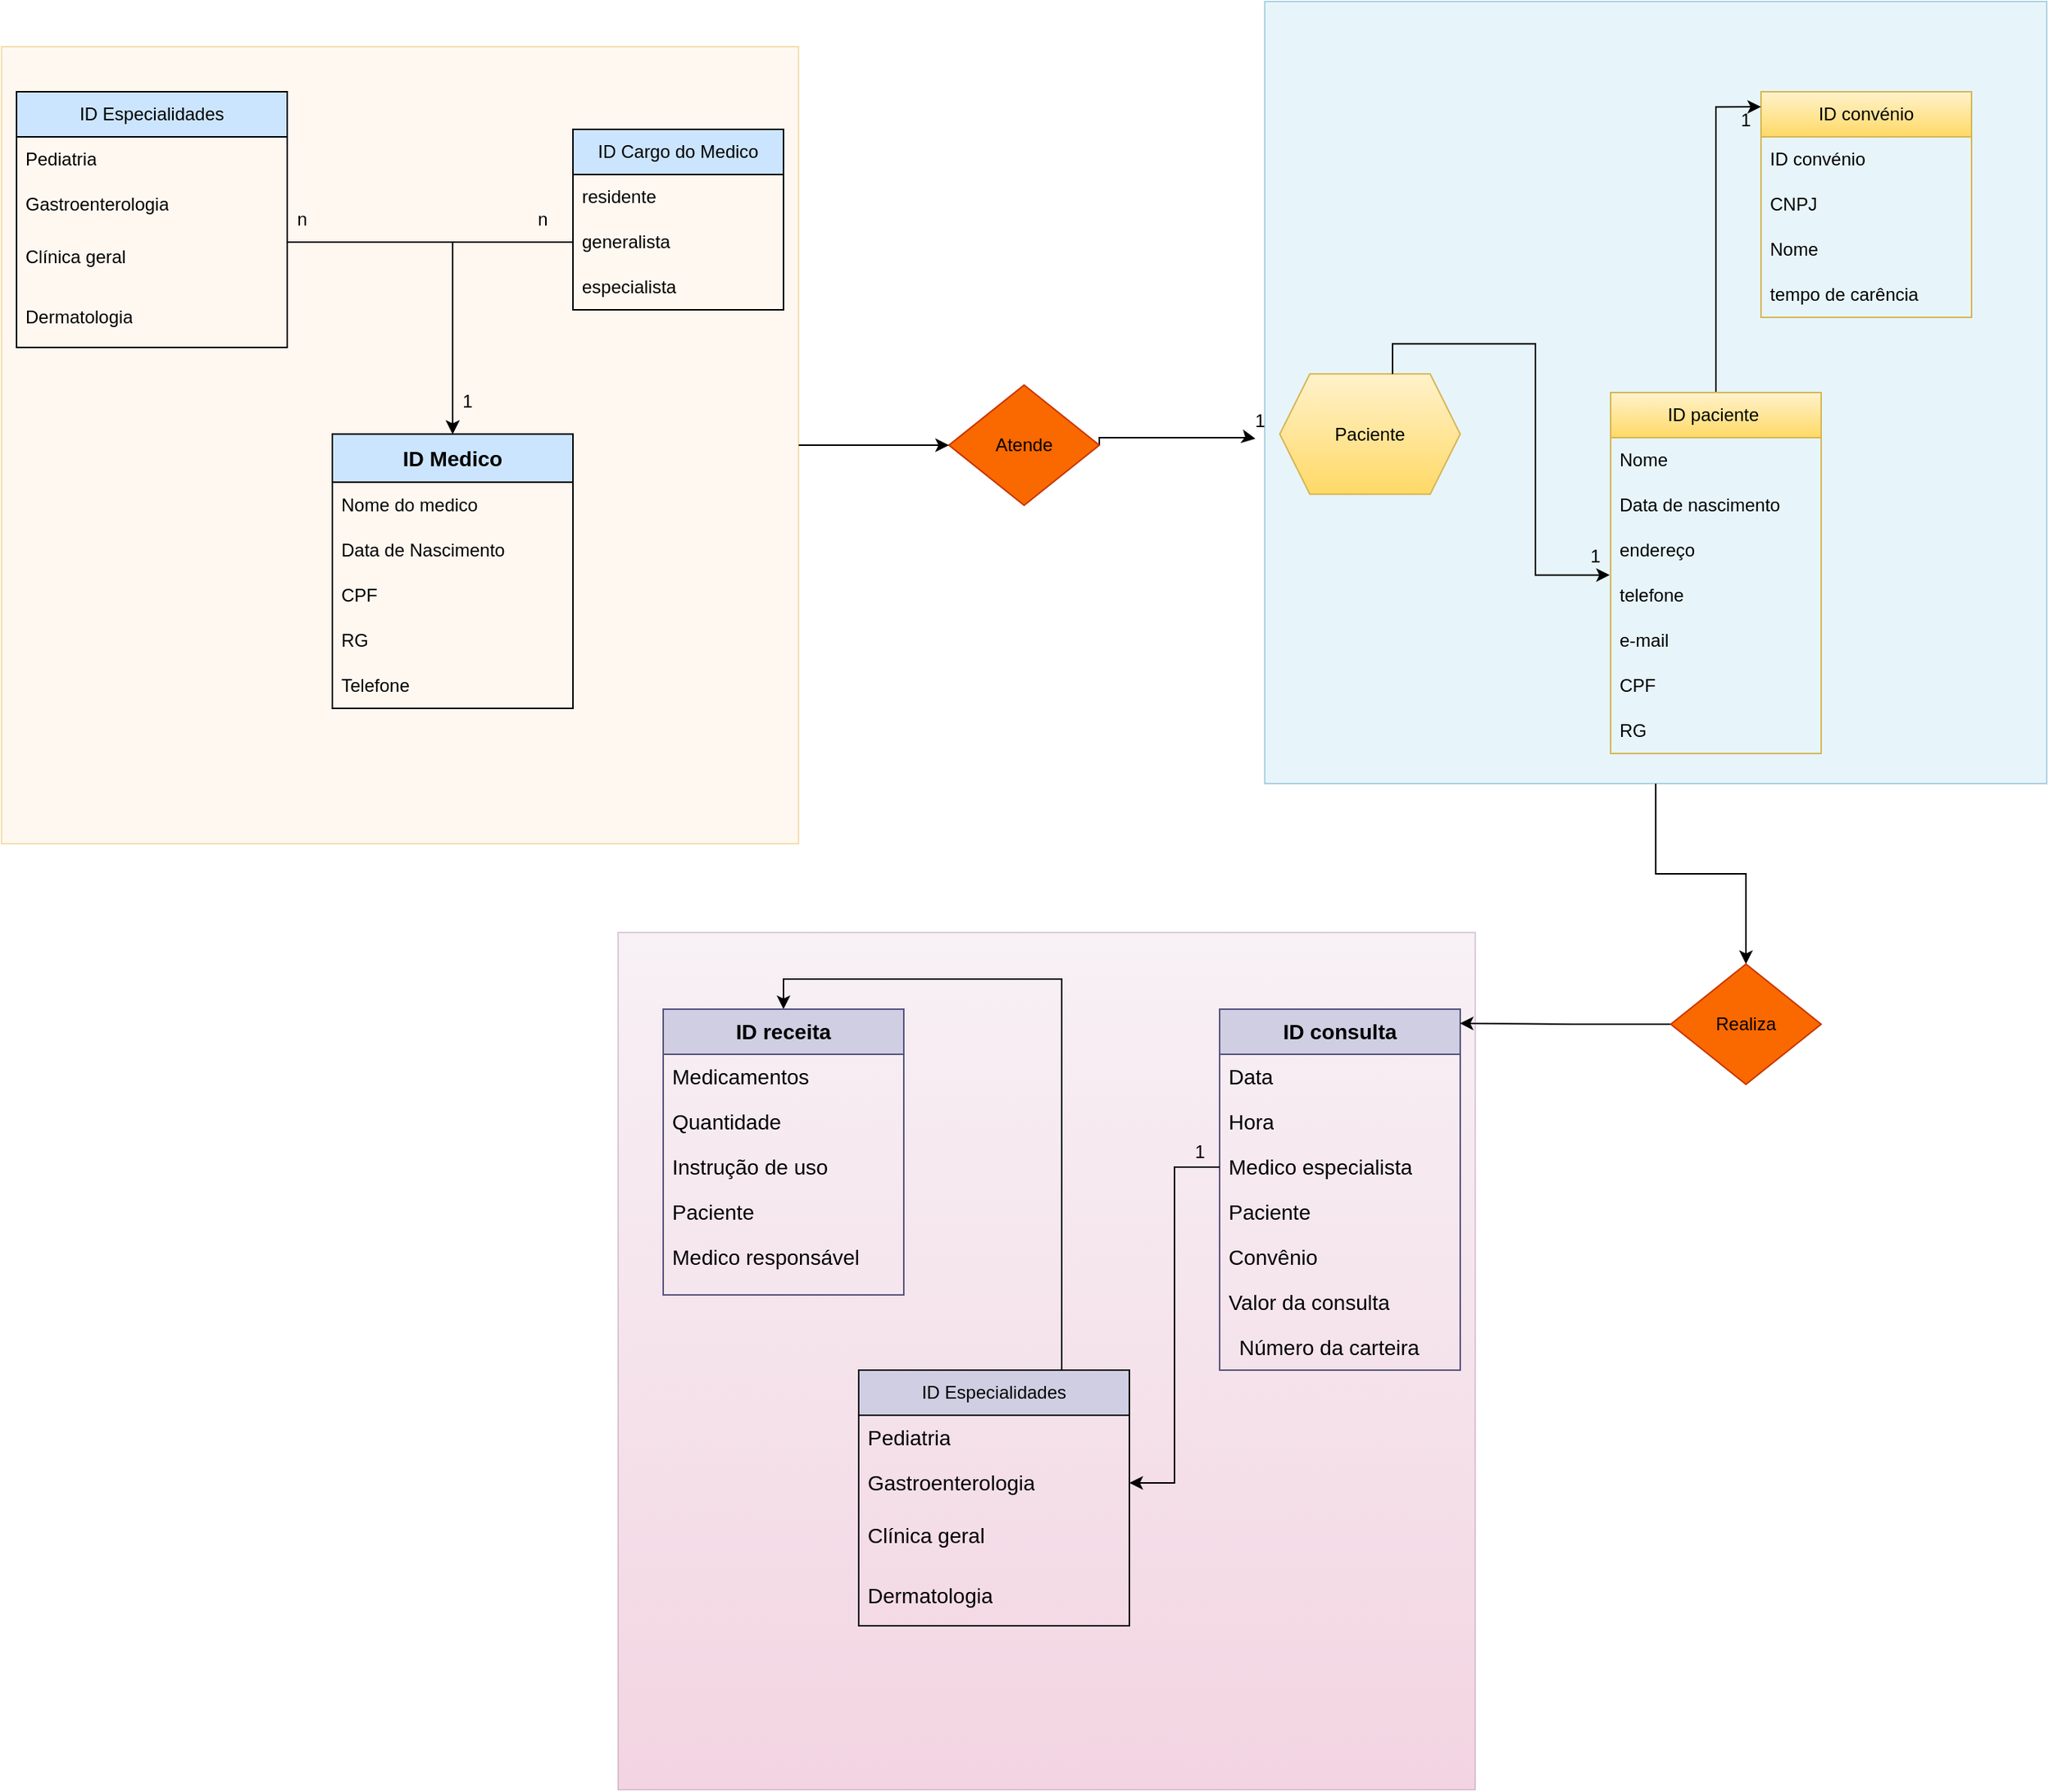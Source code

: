 <mxfile version="21.4.0" type="device">
  <diagram id="C5RBs43oDa-KdzZeNtuy" name="Page-1">
    <mxGraphModel dx="2731" dy="2273" grid="1" gridSize="10" guides="1" tooltips="1" connect="1" arrows="1" fold="1" page="1" pageScale="1" pageWidth="827" pageHeight="1169" math="0" shadow="0">
      <root>
        <mxCell id="WIyWlLk6GJQsqaUBKTNV-0" />
        <mxCell id="WIyWlLk6GJQsqaUBKTNV-1" parent="WIyWlLk6GJQsqaUBKTNV-0" />
        <mxCell id="MtNKoR--CK0qvK1nkhEk-106" style="edgeStyle=orthogonalEdgeStyle;rounded=0;orthogonalLoop=1;jettySize=auto;html=1;exitX=1;exitY=0.5;exitDx=0;exitDy=0;entryX=-0.012;entryY=0.559;entryDx=0;entryDy=0;entryPerimeter=0;" parent="WIyWlLk6GJQsqaUBKTNV-1" source="MtNKoR--CK0qvK1nkhEk-14" edge="1" target="MtNKoR--CK0qvK1nkhEk-103">
          <mxGeometry relative="1" as="geometry">
            <mxPoint x="840" y="260" as="targetPoint" />
            <Array as="points">
              <mxPoint x="740" y="270" />
              <mxPoint x="840" y="270" />
            </Array>
          </mxGeometry>
        </mxCell>
        <mxCell id="MtNKoR--CK0qvK1nkhEk-14" value="Atende" style="rhombus;whiteSpace=wrap;html=1;rotation=0;labelBackgroundColor=none;fillColor=#fa6800;fontColor=#000000;strokeColor=#C73500;" parent="WIyWlLk6GJQsqaUBKTNV-1" vertex="1">
          <mxGeometry x="640" y="235" width="100" height="80" as="geometry" />
        </mxCell>
        <mxCell id="MtNKoR--CK0qvK1nkhEk-17" style="edgeStyle=orthogonalEdgeStyle;rounded=0;orthogonalLoop=1;jettySize=auto;html=1;exitX=1;exitY=0.5;exitDx=0;exitDy=0;entryX=0;entryY=0.5;entryDx=0;entryDy=0;labelBackgroundColor=none;fontColor=default;" parent="WIyWlLk6GJQsqaUBKTNV-1" source="MtNKoR--CK0qvK1nkhEk-16" target="MtNKoR--CK0qvK1nkhEk-14" edge="1">
          <mxGeometry relative="1" as="geometry" />
        </mxCell>
        <mxCell id="MtNKoR--CK0qvK1nkhEk-16" value="" style="whiteSpace=wrap;html=1;aspect=fixed;opacity=30;labelBackgroundColor=none;fillColor=#ffe6cc;strokeColor=#d79b00;" parent="WIyWlLk6GJQsqaUBKTNV-1" vertex="1">
          <mxGeometry x="10" y="10" width="530" height="530" as="geometry" />
        </mxCell>
        <mxCell id="MtNKoR--CK0qvK1nkhEk-84" value="&lt;h3&gt;ID Medico&lt;/h3&gt;" style="swimlane;whiteSpace=wrap;html=1;startSize=32;labelBackgroundColor=none;fillColor=#CCE5FF;" parent="WIyWlLk6GJQsqaUBKTNV-1" vertex="1">
          <mxGeometry x="230" y="267.61" width="160" height="182.39" as="geometry">
            <mxRectangle x="300" y="55" width="140" height="60" as="alternateBounds" />
          </mxGeometry>
        </mxCell>
        <mxCell id="MtNKoR--CK0qvK1nkhEk-85" value="CPF" style="text;strokeColor=none;fillColor=none;align=left;verticalAlign=middle;spacingLeft=4;spacingRight=4;overflow=hidden;points=[[0,0.5],[1,0.5]];portConstraint=eastwest;rotatable=0;whiteSpace=wrap;html=1;labelBackgroundColor=none;" parent="MtNKoR--CK0qvK1nkhEk-84" vertex="1">
          <mxGeometry y="92.39" width="160" height="30" as="geometry" />
        </mxCell>
        <mxCell id="MtNKoR--CK0qvK1nkhEk-86" value="Nome do medico" style="text;strokeColor=none;fillColor=none;align=left;verticalAlign=middle;spacingLeft=4;spacingRight=4;overflow=hidden;points=[[0,0.5],[1,0.5]];portConstraint=eastwest;rotatable=0;whiteSpace=wrap;html=1;labelBackgroundColor=none;" parent="MtNKoR--CK0qvK1nkhEk-84" vertex="1">
          <mxGeometry y="32.39" width="160" height="30" as="geometry" />
        </mxCell>
        <mxCell id="MtNKoR--CK0qvK1nkhEk-87" value="RG" style="text;strokeColor=none;fillColor=none;align=left;verticalAlign=middle;spacingLeft=4;spacingRight=4;overflow=hidden;points=[[0,0.5],[1,0.5]];portConstraint=eastwest;rotatable=0;whiteSpace=wrap;html=1;labelBackgroundColor=none;" parent="MtNKoR--CK0qvK1nkhEk-84" vertex="1">
          <mxGeometry y="122.39" width="160" height="30" as="geometry" />
        </mxCell>
        <mxCell id="MtNKoR--CK0qvK1nkhEk-88" value="Data de Nascimento" style="text;strokeColor=none;fillColor=none;align=left;verticalAlign=middle;spacingLeft=4;spacingRight=4;overflow=hidden;points=[[0,0.5],[1,0.5]];portConstraint=eastwest;rotatable=0;whiteSpace=wrap;html=1;labelBackgroundColor=none;" parent="MtNKoR--CK0qvK1nkhEk-84" vertex="1">
          <mxGeometry y="62.39" width="160" height="30" as="geometry" />
        </mxCell>
        <mxCell id="MtNKoR--CK0qvK1nkhEk-89" value="Telefone" style="text;strokeColor=none;fillColor=none;align=left;verticalAlign=middle;spacingLeft=4;spacingRight=4;overflow=hidden;points=[[0,0.5],[1,0.5]];portConstraint=eastwest;rotatable=0;whiteSpace=wrap;html=1;labelBackgroundColor=none;" parent="MtNKoR--CK0qvK1nkhEk-84" vertex="1">
          <mxGeometry y="152.39" width="160" height="30" as="geometry" />
        </mxCell>
        <mxCell id="MtNKoR--CK0qvK1nkhEk-94" value="ID Cargo do Medico" style="swimlane;fontStyle=0;childLayout=stackLayout;horizontal=1;startSize=30;horizontalStack=0;resizeParent=1;resizeParentMax=0;resizeLast=0;collapsible=1;marginBottom=0;whiteSpace=wrap;html=1;labelBackgroundColor=none;fillColor=#CCE5FF;" parent="WIyWlLk6GJQsqaUBKTNV-1" vertex="1">
          <mxGeometry x="390" y="65" width="140" height="120" as="geometry" />
        </mxCell>
        <mxCell id="MtNKoR--CK0qvK1nkhEk-95" value="residente" style="text;strokeColor=none;fillColor=none;align=left;verticalAlign=middle;spacingLeft=4;spacingRight=4;overflow=hidden;points=[[0,0.5],[1,0.5]];portConstraint=eastwest;rotatable=0;whiteSpace=wrap;html=1;labelBackgroundColor=none;" parent="MtNKoR--CK0qvK1nkhEk-94" vertex="1">
          <mxGeometry y="30" width="140" height="30" as="geometry" />
        </mxCell>
        <mxCell id="MtNKoR--CK0qvK1nkhEk-96" value=" generalista" style="text;strokeColor=none;fillColor=none;align=left;verticalAlign=middle;spacingLeft=4;spacingRight=4;overflow=hidden;points=[[0,0.5],[1,0.5]];portConstraint=eastwest;rotatable=0;whiteSpace=wrap;html=1;labelBackgroundColor=none;" parent="MtNKoR--CK0qvK1nkhEk-94" vertex="1">
          <mxGeometry y="60" width="140" height="30" as="geometry" />
        </mxCell>
        <mxCell id="MtNKoR--CK0qvK1nkhEk-97" value="especialista" style="text;strokeColor=none;fillColor=none;align=left;verticalAlign=middle;spacingLeft=4;spacingRight=4;overflow=hidden;points=[[0,0.5],[1,0.5]];portConstraint=eastwest;rotatable=0;whiteSpace=wrap;html=1;labelBackgroundColor=none;" parent="MtNKoR--CK0qvK1nkhEk-94" vertex="1">
          <mxGeometry y="90" width="140" height="30" as="geometry" />
        </mxCell>
        <mxCell id="MtNKoR--CK0qvK1nkhEk-98" value="ID Especialidades" style="swimlane;fontStyle=0;childLayout=stackLayout;horizontal=1;startSize=30;horizontalStack=0;resizeParent=1;resizeParentMax=0;resizeLast=0;collapsible=1;marginBottom=0;whiteSpace=wrap;html=1;labelBackgroundColor=none;fillColor=#CCE5FF;" parent="WIyWlLk6GJQsqaUBKTNV-1" vertex="1">
          <mxGeometry x="20" y="40" width="180" height="170" as="geometry" />
        </mxCell>
        <mxCell id="MtNKoR--CK0qvK1nkhEk-99" value="Pediatria" style="text;strokeColor=none;fillColor=none;align=left;verticalAlign=middle;spacingLeft=4;spacingRight=4;overflow=hidden;points=[[0,0.5],[1,0.5]];portConstraint=eastwest;rotatable=0;whiteSpace=wrap;html=1;labelBackgroundColor=none;" parent="MtNKoR--CK0qvK1nkhEk-98" vertex="1">
          <mxGeometry y="30" width="180" height="30" as="geometry" />
        </mxCell>
        <mxCell id="MtNKoR--CK0qvK1nkhEk-100" value="Gastroenterologia " style="text;strokeColor=none;fillColor=none;align=left;verticalAlign=middle;spacingLeft=4;spacingRight=4;overflow=hidden;points=[[0,0.5],[1,0.5]];portConstraint=eastwest;rotatable=0;whiteSpace=wrap;html=1;labelBackgroundColor=none;" parent="MtNKoR--CK0qvK1nkhEk-98" vertex="1">
          <mxGeometry y="60" width="180" height="30" as="geometry" />
        </mxCell>
        <mxCell id="MtNKoR--CK0qvK1nkhEk-101" value="Clínica geral" style="text;strokeColor=none;fillColor=none;align=left;verticalAlign=middle;spacingLeft=4;spacingRight=4;overflow=hidden;points=[[0,0.5],[1,0.5]];portConstraint=eastwest;rotatable=0;whiteSpace=wrap;html=1;labelBackgroundColor=none;" parent="MtNKoR--CK0qvK1nkhEk-98" vertex="1">
          <mxGeometry y="90" width="180" height="40" as="geometry" />
        </mxCell>
        <mxCell id="MtNKoR--CK0qvK1nkhEk-102" value="Dermatologia" style="text;strokeColor=none;fillColor=none;align=left;verticalAlign=middle;spacingLeft=4;spacingRight=4;overflow=hidden;points=[[0,0.5],[1,0.5]];portConstraint=eastwest;rotatable=0;whiteSpace=wrap;html=1;labelBackgroundColor=none;" parent="MtNKoR--CK0qvK1nkhEk-98" vertex="1">
          <mxGeometry y="130" width="180" height="40" as="geometry" />
        </mxCell>
        <mxCell id="Y0877CK1awxroTAtMwn_-13" style="edgeStyle=orthogonalEdgeStyle;rounded=0;orthogonalLoop=1;jettySize=auto;html=1;" edge="1" parent="WIyWlLk6GJQsqaUBKTNV-1" source="MtNKoR--CK0qvK1nkhEk-103" target="Y0877CK1awxroTAtMwn_-12">
          <mxGeometry relative="1" as="geometry" />
        </mxCell>
        <mxCell id="MtNKoR--CK0qvK1nkhEk-103" value="" style="whiteSpace=wrap;html=1;aspect=fixed;opacity=30;labelBackgroundColor=none;fillColor=#b1ddf0;strokeColor=#10739e;" parent="WIyWlLk6GJQsqaUBKTNV-1" vertex="1">
          <mxGeometry x="850" y="-20" width="520" height="520" as="geometry" />
        </mxCell>
        <mxCell id="MtNKoR--CK0qvK1nkhEk-117" value="ID convénio" style="swimlane;fontStyle=0;childLayout=stackLayout;horizontal=1;startSize=30;horizontalStack=0;resizeParent=1;resizeParentMax=0;resizeLast=0;collapsible=1;marginBottom=0;whiteSpace=wrap;html=1;labelBackgroundColor=none;fillColor=#fff2cc;gradientColor=#ffd966;strokeColor=#d6b656;" parent="WIyWlLk6GJQsqaUBKTNV-1" vertex="1">
          <mxGeometry x="1180" y="40" width="140" height="150" as="geometry" />
        </mxCell>
        <mxCell id="MtNKoR--CK0qvK1nkhEk-118" value="ID convénio" style="text;strokeColor=none;fillColor=none;align=left;verticalAlign=middle;spacingLeft=4;spacingRight=4;overflow=hidden;points=[[0,0.5],[1,0.5]];portConstraint=eastwest;rotatable=0;whiteSpace=wrap;html=1;labelBackgroundColor=none;" parent="MtNKoR--CK0qvK1nkhEk-117" vertex="1">
          <mxGeometry y="30" width="140" height="30" as="geometry" />
        </mxCell>
        <mxCell id="MtNKoR--CK0qvK1nkhEk-119" value="CNPJ" style="text;strokeColor=none;fillColor=none;align=left;verticalAlign=middle;spacingLeft=4;spacingRight=4;overflow=hidden;points=[[0,0.5],[1,0.5]];portConstraint=eastwest;rotatable=0;whiteSpace=wrap;html=1;labelBackgroundColor=none;" parent="MtNKoR--CK0qvK1nkhEk-117" vertex="1">
          <mxGeometry y="60" width="140" height="30" as="geometry" />
        </mxCell>
        <mxCell id="MtNKoR--CK0qvK1nkhEk-120" value="Nome" style="text;strokeColor=none;fillColor=none;align=left;verticalAlign=middle;spacingLeft=4;spacingRight=4;overflow=hidden;points=[[0,0.5],[1,0.5]];portConstraint=eastwest;rotatable=0;whiteSpace=wrap;html=1;labelBackgroundColor=none;" parent="MtNKoR--CK0qvK1nkhEk-117" vertex="1">
          <mxGeometry y="90" width="140" height="30" as="geometry" />
        </mxCell>
        <mxCell id="MtNKoR--CK0qvK1nkhEk-121" value=" tempo de carência" style="text;strokeColor=none;fillColor=none;align=left;verticalAlign=middle;spacingLeft=4;spacingRight=4;overflow=hidden;points=[[0,0.5],[1,0.5]];portConstraint=eastwest;rotatable=0;whiteSpace=wrap;html=1;labelBackgroundColor=none;" parent="MtNKoR--CK0qvK1nkhEk-117" vertex="1">
          <mxGeometry y="120" width="140" height="30" as="geometry" />
        </mxCell>
        <mxCell id="MtNKoR--CK0qvK1nkhEk-143" style="edgeStyle=orthogonalEdgeStyle;rounded=0;orthogonalLoop=1;jettySize=auto;html=1;exitX=0.5;exitY=0;exitDx=0;exitDy=0;entryX=0;entryY=0.067;entryDx=0;entryDy=0;entryPerimeter=0;" parent="WIyWlLk6GJQsqaUBKTNV-1" source="MtNKoR--CK0qvK1nkhEk-123" target="MtNKoR--CK0qvK1nkhEk-117" edge="1">
          <mxGeometry relative="1" as="geometry">
            <mxPoint x="1100" y="90" as="targetPoint" />
            <Array as="points">
              <mxPoint x="1150" y="50" />
            </Array>
          </mxGeometry>
        </mxCell>
        <mxCell id="MtNKoR--CK0qvK1nkhEk-123" value="ID paciente&amp;nbsp;" style="swimlane;fontStyle=0;childLayout=stackLayout;horizontal=1;startSize=30;horizontalStack=0;resizeParent=1;resizeParentMax=0;resizeLast=0;collapsible=1;marginBottom=0;whiteSpace=wrap;html=1;labelBackgroundColor=none;fillColor=#fff2cc;gradientColor=#ffd966;strokeColor=#d6b656;" parent="WIyWlLk6GJQsqaUBKTNV-1" vertex="1">
          <mxGeometry x="1080" y="240" width="140" height="240" as="geometry" />
        </mxCell>
        <mxCell id="MtNKoR--CK0qvK1nkhEk-124" value="Nome" style="text;strokeColor=none;fillColor=none;align=left;verticalAlign=middle;spacingLeft=4;spacingRight=4;overflow=hidden;points=[[0,0.5],[1,0.5]];portConstraint=eastwest;rotatable=0;whiteSpace=wrap;html=1;labelBackgroundColor=none;" parent="MtNKoR--CK0qvK1nkhEk-123" vertex="1">
          <mxGeometry y="30" width="140" height="30" as="geometry" />
        </mxCell>
        <mxCell id="MtNKoR--CK0qvK1nkhEk-125" value="Data de nascimento" style="text;strokeColor=none;fillColor=none;align=left;verticalAlign=middle;spacingLeft=4;spacingRight=4;overflow=hidden;points=[[0,0.5],[1,0.5]];portConstraint=eastwest;rotatable=0;whiteSpace=wrap;html=1;labelBackgroundColor=none;" parent="MtNKoR--CK0qvK1nkhEk-123" vertex="1">
          <mxGeometry y="60" width="140" height="30" as="geometry" />
        </mxCell>
        <mxCell id="MtNKoR--CK0qvK1nkhEk-126" value="endereço" style="text;strokeColor=none;fillColor=none;align=left;verticalAlign=middle;spacingLeft=4;spacingRight=4;overflow=hidden;points=[[0,0.5],[1,0.5]];portConstraint=eastwest;rotatable=0;whiteSpace=wrap;html=1;labelBackgroundColor=none;" parent="MtNKoR--CK0qvK1nkhEk-123" vertex="1">
          <mxGeometry y="90" width="140" height="30" as="geometry" />
        </mxCell>
        <mxCell id="MtNKoR--CK0qvK1nkhEk-127" value="telefone" style="text;strokeColor=none;fillColor=none;align=left;verticalAlign=middle;spacingLeft=4;spacingRight=4;overflow=hidden;points=[[0,0.5],[1,0.5]];portConstraint=eastwest;rotatable=0;whiteSpace=wrap;html=1;labelBackgroundColor=none;" parent="MtNKoR--CK0qvK1nkhEk-123" vertex="1">
          <mxGeometry y="120" width="140" height="30" as="geometry" />
        </mxCell>
        <mxCell id="MtNKoR--CK0qvK1nkhEk-128" value="e-mail" style="text;strokeColor=none;fillColor=none;align=left;verticalAlign=middle;spacingLeft=4;spacingRight=4;overflow=hidden;points=[[0,0.5],[1,0.5]];portConstraint=eastwest;rotatable=0;whiteSpace=wrap;html=1;labelBackgroundColor=none;" parent="MtNKoR--CK0qvK1nkhEk-123" vertex="1">
          <mxGeometry y="150" width="140" height="30" as="geometry" />
        </mxCell>
        <mxCell id="MtNKoR--CK0qvK1nkhEk-129" value="CPF" style="text;strokeColor=none;fillColor=none;align=left;verticalAlign=middle;spacingLeft=4;spacingRight=4;overflow=hidden;points=[[0,0.5],[1,0.5]];portConstraint=eastwest;rotatable=0;whiteSpace=wrap;html=1;labelBackgroundColor=none;" parent="MtNKoR--CK0qvK1nkhEk-123" vertex="1">
          <mxGeometry y="180" width="140" height="30" as="geometry" />
        </mxCell>
        <mxCell id="MtNKoR--CK0qvK1nkhEk-130" value="RG" style="text;strokeColor=none;fillColor=none;align=left;verticalAlign=middle;spacingLeft=4;spacingRight=4;overflow=hidden;points=[[0,0.5],[1,0.5]];portConstraint=eastwest;rotatable=0;whiteSpace=wrap;html=1;labelBackgroundColor=none;" parent="MtNKoR--CK0qvK1nkhEk-123" vertex="1">
          <mxGeometry y="210" width="140" height="30" as="geometry" />
        </mxCell>
        <mxCell id="MtNKoR--CK0qvK1nkhEk-132" value="Paciente" style="shape=hexagon;perimeter=hexagonPerimeter2;whiteSpace=wrap;html=1;fixedSize=1;labelBackgroundColor=none;fillColor=#fff2cc;gradientColor=#ffd966;strokeColor=#d6b656;" parent="WIyWlLk6GJQsqaUBKTNV-1" vertex="1">
          <mxGeometry x="860" y="227.61" width="120" height="80" as="geometry" />
        </mxCell>
        <mxCell id="MtNKoR--CK0qvK1nkhEk-142" style="edgeStyle=orthogonalEdgeStyle;rounded=0;orthogonalLoop=1;jettySize=auto;html=1;exitX=0.625;exitY=0;exitDx=0;exitDy=0;entryX=-0.004;entryY=1.045;entryDx=0;entryDy=0;entryPerimeter=0;" parent="WIyWlLk6GJQsqaUBKTNV-1" source="MtNKoR--CK0qvK1nkhEk-132" target="MtNKoR--CK0qvK1nkhEk-126" edge="1">
          <mxGeometry relative="1" as="geometry">
            <mxPoint x="1025" y="227.61" as="sourcePoint" />
          </mxGeometry>
        </mxCell>
        <mxCell id="MtNKoR--CK0qvK1nkhEk-144" value="1" style="text;strokeColor=none;align=center;fillColor=none;html=1;verticalAlign=middle;whiteSpace=wrap;rounded=0;" parent="WIyWlLk6GJQsqaUBKTNV-1" vertex="1">
          <mxGeometry x="827" y="250" width="40" height="17.61" as="geometry" />
        </mxCell>
        <mxCell id="MtNKoR--CK0qvK1nkhEk-149" value="" style="whiteSpace=wrap;html=1;aspect=fixed;opacity=30;labelBackgroundColor=none;fillColor=#e6d0de;strokeColor=#996185;gradientColor=#d5739d;" parent="WIyWlLk6GJQsqaUBKTNV-1" vertex="1">
          <mxGeometry x="420" y="599" width="570" height="570" as="geometry" />
        </mxCell>
        <mxCell id="MtNKoR--CK0qvK1nkhEk-155" value="&lt;h3&gt;ID consulta&lt;/h3&gt;" style="swimlane;whiteSpace=wrap;html=1;startSize=30;labelBackgroundColor=none;fillColor=#d0cee2;strokeColor=#56517e;" parent="WIyWlLk6GJQsqaUBKTNV-1" vertex="1">
          <mxGeometry x="820" y="650" width="160" height="240" as="geometry">
            <mxRectangle x="300" y="55" width="140" height="60" as="alternateBounds" />
          </mxGeometry>
        </mxCell>
        <mxCell id="MtNKoR--CK0qvK1nkhEk-156" value="Paciente" style="text;strokeColor=none;fillColor=none;align=left;verticalAlign=middle;spacingLeft=4;spacingRight=4;overflow=hidden;points=[[0,0.5],[1,0.5]];portConstraint=eastwest;rotatable=0;whiteSpace=wrap;html=1;labelBackgroundColor=none;fontSize=14;" parent="MtNKoR--CK0qvK1nkhEk-155" vertex="1">
          <mxGeometry y="120" width="160" height="30" as="geometry" />
        </mxCell>
        <mxCell id="MtNKoR--CK0qvK1nkhEk-157" value="Hora" style="text;strokeColor=none;fillColor=none;align=left;verticalAlign=middle;spacingLeft=4;spacingRight=4;overflow=hidden;points=[[0,0.5],[1,0.5]];portConstraint=eastwest;rotatable=0;whiteSpace=wrap;html=1;labelBackgroundColor=none;fontSize=14;" parent="MtNKoR--CK0qvK1nkhEk-155" vertex="1">
          <mxGeometry y="60" width="160" height="30" as="geometry" />
        </mxCell>
        <mxCell id="MtNKoR--CK0qvK1nkhEk-158" value="Convênio" style="text;strokeColor=none;fillColor=none;align=left;verticalAlign=middle;spacingLeft=4;spacingRight=4;overflow=hidden;points=[[0,0.5],[1,0.5]];portConstraint=eastwest;rotatable=0;whiteSpace=wrap;html=1;labelBackgroundColor=none;fontSize=14;" parent="MtNKoR--CK0qvK1nkhEk-155" vertex="1">
          <mxGeometry y="150" width="160" height="30" as="geometry" />
        </mxCell>
        <mxCell id="MtNKoR--CK0qvK1nkhEk-159" value="Medico especialista" style="text;strokeColor=none;fillColor=none;align=left;verticalAlign=middle;spacingLeft=4;spacingRight=4;overflow=hidden;points=[[0,0.5],[1,0.5]];portConstraint=eastwest;rotatable=0;whiteSpace=wrap;html=1;labelBackgroundColor=none;fontSize=14;" parent="MtNKoR--CK0qvK1nkhEk-155" vertex="1">
          <mxGeometry y="90" width="160" height="30" as="geometry" />
        </mxCell>
        <mxCell id="MtNKoR--CK0qvK1nkhEk-160" value="Valor da consulta" style="text;strokeColor=none;fillColor=none;align=left;verticalAlign=middle;spacingLeft=4;spacingRight=4;overflow=hidden;points=[[0,0.5],[1,0.5]];portConstraint=eastwest;rotatable=0;whiteSpace=wrap;html=1;labelBackgroundColor=none;fontSize=14;" parent="MtNKoR--CK0qvK1nkhEk-155" vertex="1">
          <mxGeometry y="180" width="160" height="30" as="geometry" />
        </mxCell>
        <mxCell id="MtNKoR--CK0qvK1nkhEk-161" value="Data" style="text;strokeColor=none;fillColor=none;align=left;verticalAlign=middle;spacingLeft=4;spacingRight=4;overflow=hidden;points=[[0,0.5],[1,0.5]];portConstraint=eastwest;rotatable=0;whiteSpace=wrap;html=1;labelBackgroundColor=none;strokeWidth=1;fontSize=14;" parent="MtNKoR--CK0qvK1nkhEk-155" vertex="1">
          <mxGeometry y="30" width="160" height="30" as="geometry" />
        </mxCell>
        <mxCell id="MtNKoR--CK0qvK1nkhEk-186" style="edgeStyle=orthogonalEdgeStyle;rounded=0;orthogonalLoop=1;jettySize=auto;html=1;exitX=0.75;exitY=0;exitDx=0;exitDy=0;entryX=0.5;entryY=0;entryDx=0;entryDy=0;" parent="WIyWlLk6GJQsqaUBKTNV-1" source="MtNKoR--CK0qvK1nkhEk-169" target="MtNKoR--CK0qvK1nkhEk-177" edge="1">
          <mxGeometry relative="1" as="geometry">
            <mxPoint x="870" y="820" as="targetPoint" />
          </mxGeometry>
        </mxCell>
        <mxCell id="MtNKoR--CK0qvK1nkhEk-169" value="ID Especialidades" style="swimlane;fontStyle=0;childLayout=stackLayout;horizontal=1;startSize=30;horizontalStack=0;resizeParent=1;resizeParentMax=0;resizeLast=0;collapsible=1;marginBottom=0;whiteSpace=wrap;html=1;labelBackgroundColor=none;fillColor=#D0CEE2;" parent="WIyWlLk6GJQsqaUBKTNV-1" vertex="1">
          <mxGeometry x="580" y="890" width="180" height="170" as="geometry" />
        </mxCell>
        <mxCell id="MtNKoR--CK0qvK1nkhEk-170" value="Pediatria" style="text;strokeColor=none;fillColor=none;align=left;verticalAlign=middle;spacingLeft=4;spacingRight=4;overflow=hidden;points=[[0,0.5],[1,0.5]];portConstraint=eastwest;rotatable=0;whiteSpace=wrap;html=1;labelBackgroundColor=none;fontSize=14;" parent="MtNKoR--CK0qvK1nkhEk-169" vertex="1">
          <mxGeometry y="30" width="180" height="30" as="geometry" />
        </mxCell>
        <mxCell id="MtNKoR--CK0qvK1nkhEk-171" value="Gastroenterologia " style="text;strokeColor=none;fillColor=none;align=left;verticalAlign=middle;spacingLeft=4;spacingRight=4;overflow=hidden;points=[[0,0.5],[1,0.5]];portConstraint=eastwest;rotatable=0;whiteSpace=wrap;html=1;labelBackgroundColor=none;fontSize=14;" parent="MtNKoR--CK0qvK1nkhEk-169" vertex="1">
          <mxGeometry y="60" width="180" height="30" as="geometry" />
        </mxCell>
        <mxCell id="MtNKoR--CK0qvK1nkhEk-172" value="Clínica geral" style="text;strokeColor=none;fillColor=none;align=left;verticalAlign=middle;spacingLeft=4;spacingRight=4;overflow=hidden;points=[[0,0.5],[1,0.5]];portConstraint=eastwest;rotatable=0;whiteSpace=wrap;html=1;labelBackgroundColor=none;fontSize=14;" parent="MtNKoR--CK0qvK1nkhEk-169" vertex="1">
          <mxGeometry y="90" width="180" height="40" as="geometry" />
        </mxCell>
        <mxCell id="MtNKoR--CK0qvK1nkhEk-173" value="Dermatologia" style="text;strokeColor=none;fillColor=none;align=left;verticalAlign=middle;spacingLeft=4;spacingRight=4;overflow=hidden;points=[[0,0.5],[1,0.5]];portConstraint=eastwest;rotatable=0;whiteSpace=wrap;html=1;labelBackgroundColor=none;fontSize=14;" parent="MtNKoR--CK0qvK1nkhEk-169" vertex="1">
          <mxGeometry y="130" width="180" height="40" as="geometry" />
        </mxCell>
        <mxCell id="MtNKoR--CK0qvK1nkhEk-177" value="&lt;h3&gt;ID receita&lt;/h3&gt;" style="swimlane;whiteSpace=wrap;html=1;startSize=30;labelBackgroundColor=none;fillColor=#d0cee2;strokeColor=#56517e;" parent="WIyWlLk6GJQsqaUBKTNV-1" vertex="1">
          <mxGeometry x="450" y="650" width="160" height="190" as="geometry">
            <mxRectangle x="300" y="55" width="140" height="60" as="alternateBounds" />
          </mxGeometry>
        </mxCell>
        <mxCell id="MtNKoR--CK0qvK1nkhEk-178" value="Paciente" style="text;strokeColor=none;fillColor=none;align=left;verticalAlign=middle;spacingLeft=4;spacingRight=4;overflow=hidden;points=[[0,0.5],[1,0.5]];portConstraint=eastwest;rotatable=0;whiteSpace=wrap;html=1;labelBackgroundColor=none;fontSize=14;" parent="MtNKoR--CK0qvK1nkhEk-177" vertex="1">
          <mxGeometry y="120" width="160" height="30" as="geometry" />
        </mxCell>
        <mxCell id="MtNKoR--CK0qvK1nkhEk-179" value="Quantidade" style="text;strokeColor=none;fillColor=none;align=left;verticalAlign=middle;spacingLeft=4;spacingRight=4;overflow=hidden;points=[[0,0.5],[1,0.5]];portConstraint=eastwest;rotatable=0;whiteSpace=wrap;html=1;labelBackgroundColor=none;fontSize=14;" parent="MtNKoR--CK0qvK1nkhEk-177" vertex="1">
          <mxGeometry y="60" width="160" height="30" as="geometry" />
        </mxCell>
        <mxCell id="MtNKoR--CK0qvK1nkhEk-180" value="Medico responsável" style="text;strokeColor=none;fillColor=none;align=left;verticalAlign=middle;spacingLeft=4;spacingRight=4;overflow=hidden;points=[[0,0.5],[1,0.5]];portConstraint=eastwest;rotatable=0;whiteSpace=wrap;html=1;labelBackgroundColor=none;fontSize=14;" parent="MtNKoR--CK0qvK1nkhEk-177" vertex="1">
          <mxGeometry y="150" width="160" height="30" as="geometry" />
        </mxCell>
        <mxCell id="MtNKoR--CK0qvK1nkhEk-181" value="Instrução de uso" style="text;strokeColor=none;fillColor=none;align=left;verticalAlign=middle;spacingLeft=4;spacingRight=4;overflow=hidden;points=[[0,0.5],[1,0.5]];portConstraint=eastwest;rotatable=0;whiteSpace=wrap;html=1;labelBackgroundColor=none;fontSize=14;" parent="MtNKoR--CK0qvK1nkhEk-177" vertex="1">
          <mxGeometry y="90" width="160" height="30" as="geometry" />
        </mxCell>
        <mxCell id="MtNKoR--CK0qvK1nkhEk-183" value="Medicamentos" style="text;strokeColor=none;fillColor=none;align=left;verticalAlign=middle;spacingLeft=4;spacingRight=4;overflow=hidden;points=[[0,0.5],[1,0.5]];portConstraint=eastwest;rotatable=0;whiteSpace=wrap;html=1;labelBackgroundColor=none;strokeWidth=1;fontSize=14;" parent="MtNKoR--CK0qvK1nkhEk-177" vertex="1">
          <mxGeometry y="30" width="160" height="30" as="geometry" />
        </mxCell>
        <mxCell id="Y0877CK1awxroTAtMwn_-0" value="1" style="text;strokeColor=none;align=center;fillColor=none;html=1;verticalAlign=middle;whiteSpace=wrap;rounded=0;" vertex="1" parent="WIyWlLk6GJQsqaUBKTNV-1">
          <mxGeometry x="300" y="237.39" width="40" height="17.61" as="geometry" />
        </mxCell>
        <mxCell id="Y0877CK1awxroTAtMwn_-2" style="edgeStyle=orthogonalEdgeStyle;rounded=0;orthogonalLoop=1;jettySize=auto;html=1;entryX=0.5;entryY=0;entryDx=0;entryDy=0;" edge="1" parent="WIyWlLk6GJQsqaUBKTNV-1" source="MtNKoR--CK0qvK1nkhEk-101" target="MtNKoR--CK0qvK1nkhEk-84">
          <mxGeometry relative="1" as="geometry">
            <mxPoint x="310" y="140" as="targetPoint" />
            <Array as="points">
              <mxPoint x="310" y="140" />
            </Array>
          </mxGeometry>
        </mxCell>
        <mxCell id="Y0877CK1awxroTAtMwn_-3" style="edgeStyle=orthogonalEdgeStyle;rounded=0;orthogonalLoop=1;jettySize=auto;html=1;exitX=0;exitY=0.5;exitDx=0;exitDy=0;entryX=0.5;entryY=0;entryDx=0;entryDy=0;" edge="1" parent="WIyWlLk6GJQsqaUBKTNV-1" source="MtNKoR--CK0qvK1nkhEk-96" target="MtNKoR--CK0qvK1nkhEk-84">
          <mxGeometry relative="1" as="geometry">
            <mxPoint x="300" y="145" as="targetPoint" />
          </mxGeometry>
        </mxCell>
        <mxCell id="Y0877CK1awxroTAtMwn_-5" value="n" style="text;strokeColor=none;align=center;fillColor=none;html=1;verticalAlign=middle;whiteSpace=wrap;rounded=0;" vertex="1" parent="WIyWlLk6GJQsqaUBKTNV-1">
          <mxGeometry x="350" y="116.2" width="40" height="17.61" as="geometry" />
        </mxCell>
        <mxCell id="Y0877CK1awxroTAtMwn_-6" value="n" style="text;strokeColor=none;align=center;fillColor=none;html=1;verticalAlign=middle;whiteSpace=wrap;rounded=0;" vertex="1" parent="WIyWlLk6GJQsqaUBKTNV-1">
          <mxGeometry x="190" y="116.19" width="40" height="17.61" as="geometry" />
        </mxCell>
        <mxCell id="Y0877CK1awxroTAtMwn_-9" value="1" style="text;strokeColor=none;align=center;fillColor=none;html=1;verticalAlign=middle;whiteSpace=wrap;rounded=0;" vertex="1" parent="WIyWlLk6GJQsqaUBKTNV-1">
          <mxGeometry x="1050" y="340" width="40" height="17.61" as="geometry" />
        </mxCell>
        <mxCell id="Y0877CK1awxroTAtMwn_-10" value="1" style="text;strokeColor=none;align=center;fillColor=none;html=1;verticalAlign=middle;whiteSpace=wrap;rounded=0;" vertex="1" parent="WIyWlLk6GJQsqaUBKTNV-1">
          <mxGeometry x="1150" y="50" width="40" height="17.61" as="geometry" />
        </mxCell>
        <mxCell id="Y0877CK1awxroTAtMwn_-14" style="edgeStyle=orthogonalEdgeStyle;rounded=0;orthogonalLoop=1;jettySize=auto;html=1;exitX=0;exitY=0.5;exitDx=0;exitDy=0;entryX=0.982;entryY=0.106;entryDx=0;entryDy=0;entryPerimeter=0;" edge="1" parent="WIyWlLk6GJQsqaUBKTNV-1" source="Y0877CK1awxroTAtMwn_-12" target="MtNKoR--CK0qvK1nkhEk-149">
          <mxGeometry relative="1" as="geometry" />
        </mxCell>
        <mxCell id="Y0877CK1awxroTAtMwn_-12" value="Realiza" style="rhombus;whiteSpace=wrap;html=1;rotation=0;labelBackgroundColor=none;fillColor=#fa6800;fontColor=#000000;strokeColor=#C73500;" vertex="1" parent="WIyWlLk6GJQsqaUBKTNV-1">
          <mxGeometry x="1120" y="620" width="100" height="80" as="geometry" />
        </mxCell>
        <mxCell id="MtNKoR--CK0qvK1nkhEk-163" value="Número da carteira" style="text;strokeColor=none;fillColor=none;align=left;verticalAlign=middle;spacingLeft=4;spacingRight=4;overflow=hidden;points=[[0,0.5],[1,0.5]];portConstraint=eastwest;rotatable=0;whiteSpace=wrap;html=1;labelBackgroundColor=none;fontSize=14;" parent="WIyWlLk6GJQsqaUBKTNV-1" vertex="1">
          <mxGeometry x="827" y="860" width="160" height="30" as="geometry" />
        </mxCell>
        <mxCell id="Y0877CK1awxroTAtMwn_-15" style="edgeStyle=orthogonalEdgeStyle;rounded=0;orthogonalLoop=1;jettySize=auto;html=1;entryX=1;entryY=0.5;entryDx=0;entryDy=0;" edge="1" parent="WIyWlLk6GJQsqaUBKTNV-1" source="MtNKoR--CK0qvK1nkhEk-159" target="MtNKoR--CK0qvK1nkhEk-171">
          <mxGeometry relative="1" as="geometry" />
        </mxCell>
        <mxCell id="Y0877CK1awxroTAtMwn_-16" value="1" style="text;strokeColor=none;align=center;fillColor=none;html=1;verticalAlign=middle;whiteSpace=wrap;rounded=0;" vertex="1" parent="WIyWlLk6GJQsqaUBKTNV-1">
          <mxGeometry x="787" y="730" width="40" height="30" as="geometry" />
        </mxCell>
      </root>
    </mxGraphModel>
  </diagram>
</mxfile>
